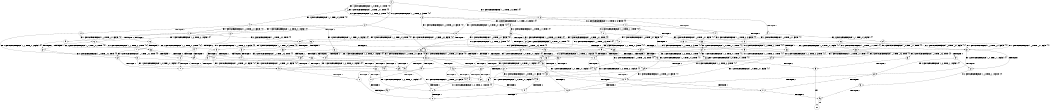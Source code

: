 digraph BCG {
size = "7, 10.5";
center = TRUE;
node [shape = circle];
0 [peripheries = 2];
0 -> 1 [label = "EX !1 !ATOMIC_EXCH_BRANCH (1, +0, TRUE, +0, 1, TRUE) !{0}"];
0 -> 2 [label = "EX !2 !ATOMIC_EXCH_BRANCH (1, +1, TRUE, +0, 3, TRUE) !{0}"];
0 -> 3 [label = "EX !0 !ATOMIC_EXCH_BRANCH (1, +1, TRUE, +0, 2, TRUE) !{0}"];
1 -> 4 [label = "EX !2 !ATOMIC_EXCH_BRANCH (1, +1, TRUE, +0, 3, TRUE) !{0}"];
1 -> 5 [label = "EX !0 !ATOMIC_EXCH_BRANCH (1, +1, TRUE, +0, 2, TRUE) !{0}"];
1 -> 1 [label = "EX !1 !ATOMIC_EXCH_BRANCH (1, +0, TRUE, +0, 1, TRUE) !{0}"];
2 -> 6 [label = "TERMINATE !2"];
2 -> 7 [label = "EX !1 !ATOMIC_EXCH_BRANCH (1, +0, TRUE, +0, 1, FALSE) !{0}"];
2 -> 8 [label = "EX !0 !ATOMIC_EXCH_BRANCH (1, +1, TRUE, +0, 2, FALSE) !{0}"];
3 -> 9 [label = "TERMINATE !0"];
3 -> 10 [label = "EX !1 !ATOMIC_EXCH_BRANCH (1, +0, TRUE, +0, 1, FALSE) !{0}"];
3 -> 11 [label = "EX !2 !ATOMIC_EXCH_BRANCH (1, +1, TRUE, +0, 3, FALSE) !{0}"];
4 -> 12 [label = "TERMINATE !2"];
4 -> 13 [label = "EX !0 !ATOMIC_EXCH_BRANCH (1, +1, TRUE, +0, 2, FALSE) !{0}"];
4 -> 7 [label = "EX !1 !ATOMIC_EXCH_BRANCH (1, +0, TRUE, +0, 1, FALSE) !{0}"];
5 -> 14 [label = "TERMINATE !0"];
5 -> 15 [label = "EX !2 !ATOMIC_EXCH_BRANCH (1, +1, TRUE, +0, 3, FALSE) !{0}"];
5 -> 10 [label = "EX !1 !ATOMIC_EXCH_BRANCH (1, +0, TRUE, +0, 1, FALSE) !{0}"];
6 -> 16 [label = "EX !1 !ATOMIC_EXCH_BRANCH (1, +0, TRUE, +0, 1, FALSE) !{0}"];
6 -> 17 [label = "EX !0 !ATOMIC_EXCH_BRANCH (1, +1, TRUE, +0, 2, FALSE) !{0}"];
7 -> 18 [label = "TERMINATE !1"];
7 -> 19 [label = "TERMINATE !2"];
7 -> 20 [label = "EX !0 !ATOMIC_EXCH_BRANCH (1, +1, TRUE, +0, 2, TRUE) !{0}"];
8 -> 21 [label = "TERMINATE !2"];
8 -> 22 [label = "TERMINATE !0"];
8 -> 23 [label = "EX !1 !ATOMIC_EXCH_BRANCH (1, +0, TRUE, +0, 1, FALSE) !{0}"];
9 -> 24 [label = "EX !2 !ATOMIC_EXCH_BRANCH (1, +1, TRUE, +0, 3, FALSE) !{1}"];
9 -> 25 [label = "EX !1 !ATOMIC_EXCH_BRANCH (1, +0, TRUE, +0, 1, FALSE) !{1}"];
10 -> 26 [label = "TERMINATE !1"];
10 -> 27 [label = "TERMINATE !0"];
10 -> 20 [label = "EX !2 !ATOMIC_EXCH_BRANCH (1, +1, TRUE, +0, 3, TRUE) !{0}"];
11 -> 28 [label = "TERMINATE !0"];
11 -> 29 [label = "EX !1 !ATOMIC_EXCH_BRANCH (1, +0, TRUE, +0, 1, FALSE) !{0}"];
11 -> 30 [label = "EX !2 !ATOMIC_EXCH_BRANCH (1, +0, TRUE, +1, 1, TRUE) !{0}"];
12 -> 31 [label = "EX !0 !ATOMIC_EXCH_BRANCH (1, +1, TRUE, +0, 2, FALSE) !{0}"];
12 -> 16 [label = "EX !1 !ATOMIC_EXCH_BRANCH (1, +0, TRUE, +0, 1, FALSE) !{0}"];
13 -> 32 [label = "TERMINATE !2"];
13 -> 33 [label = "TERMINATE !0"];
13 -> 23 [label = "EX !1 !ATOMIC_EXCH_BRANCH (1, +0, TRUE, +0, 1, FALSE) !{0}"];
14 -> 34 [label = "EX !2 !ATOMIC_EXCH_BRANCH (1, +1, TRUE, +0, 3, FALSE) !{1}"];
14 -> 25 [label = "EX !1 !ATOMIC_EXCH_BRANCH (1, +0, TRUE, +0, 1, FALSE) !{1}"];
15 -> 35 [label = "TERMINATE !0"];
15 -> 36 [label = "EX !2 !ATOMIC_EXCH_BRANCH (1, +0, TRUE, +1, 1, TRUE) !{0}"];
15 -> 29 [label = "EX !1 !ATOMIC_EXCH_BRANCH (1, +0, TRUE, +0, 1, FALSE) !{0}"];
16 -> 37 [label = "TERMINATE !1"];
16 -> 38 [label = "EX !0 !ATOMIC_EXCH_BRANCH (1, +1, TRUE, +0, 2, TRUE) !{0}"];
17 -> 39 [label = "TERMINATE !0"];
17 -> 40 [label = "EX !1 !ATOMIC_EXCH_BRANCH (1, +0, TRUE, +0, 1, FALSE) !{0}"];
18 -> 41 [label = "TERMINATE !2"];
18 -> 42 [label = "EX !0 !ATOMIC_EXCH_BRANCH (1, +1, TRUE, +0, 2, TRUE) !{0}"];
19 -> 37 [label = "TERMINATE !1"];
19 -> 38 [label = "EX !0 !ATOMIC_EXCH_BRANCH (1, +1, TRUE, +0, 2, TRUE) !{0}"];
20 -> 43 [label = "TERMINATE !1"];
20 -> 44 [label = "TERMINATE !2"];
20 -> 45 [label = "TERMINATE !0"];
21 -> 39 [label = "TERMINATE !0"];
21 -> 40 [label = "EX !1 !ATOMIC_EXCH_BRANCH (1, +0, TRUE, +0, 1, FALSE) !{0}"];
22 -> 46 [label = "TERMINATE !2"];
22 -> 47 [label = "EX !1 !ATOMIC_EXCH_BRANCH (1, +0, TRUE, +0, 1, FALSE) !{1}"];
23 -> 48 [label = "TERMINATE !1"];
23 -> 49 [label = "TERMINATE !2"];
23 -> 50 [label = "TERMINATE !0"];
24 -> 51 [label = "EX !1 !ATOMIC_EXCH_BRANCH (1, +0, TRUE, +0, 1, FALSE) !{1}"];
24 -> 52 [label = "EX !2 !ATOMIC_EXCH_BRANCH (1, +0, TRUE, +1, 1, TRUE) !{1}"];
25 -> 53 [label = "TERMINATE !1"];
25 -> 54 [label = "EX !2 !ATOMIC_EXCH_BRANCH (1, +1, TRUE, +0, 3, TRUE) !{1}"];
26 -> 55 [label = "TERMINATE !0"];
26 -> 42 [label = "EX !2 !ATOMIC_EXCH_BRANCH (1, +1, TRUE, +0, 3, TRUE) !{0}"];
27 -> 53 [label = "TERMINATE !1"];
27 -> 54 [label = "EX !2 !ATOMIC_EXCH_BRANCH (1, +1, TRUE, +0, 3, TRUE) !{1}"];
28 -> 51 [label = "EX !1 !ATOMIC_EXCH_BRANCH (1, +0, TRUE, +0, 1, FALSE) !{1}"];
28 -> 52 [label = "EX !2 !ATOMIC_EXCH_BRANCH (1, +0, TRUE, +1, 1, TRUE) !{1}"];
29 -> 56 [label = "TERMINATE !1"];
29 -> 57 [label = "TERMINATE !0"];
29 -> 58 [label = "EX !2 !ATOMIC_EXCH_BRANCH (1, +0, TRUE, +1, 1, FALSE) !{0}"];
30 -> 59 [label = "TERMINATE !0"];
30 -> 60 [label = "EX !1 !ATOMIC_EXCH_BRANCH (1, +0, TRUE, +0, 1, TRUE) !{0}"];
30 -> 61 [label = "EX !2 !ATOMIC_EXCH_BRANCH (1, +1, TRUE, +0, 3, TRUE) !{0}"];
31 -> 62 [label = "TERMINATE !0"];
31 -> 40 [label = "EX !1 !ATOMIC_EXCH_BRANCH (1, +0, TRUE, +0, 1, FALSE) !{0}"];
32 -> 62 [label = "TERMINATE !0"];
32 -> 40 [label = "EX !1 !ATOMIC_EXCH_BRANCH (1, +0, TRUE, +0, 1, FALSE) !{0}"];
33 -> 63 [label = "TERMINATE !2"];
33 -> 47 [label = "EX !1 !ATOMIC_EXCH_BRANCH (1, +0, TRUE, +0, 1, FALSE) !{1}"];
34 -> 64 [label = "EX !2 !ATOMIC_EXCH_BRANCH (1, +0, TRUE, +1, 1, TRUE) !{1}"];
34 -> 51 [label = "EX !1 !ATOMIC_EXCH_BRANCH (1, +0, TRUE, +0, 1, FALSE) !{1}"];
35 -> 64 [label = "EX !2 !ATOMIC_EXCH_BRANCH (1, +0, TRUE, +1, 1, TRUE) !{1}"];
35 -> 51 [label = "EX !1 !ATOMIC_EXCH_BRANCH (1, +0, TRUE, +0, 1, FALSE) !{1}"];
36 -> 65 [label = "TERMINATE !0"];
36 -> 66 [label = "EX !2 !ATOMIC_EXCH_BRANCH (1, +1, TRUE, +0, 3, TRUE) !{0}"];
36 -> 60 [label = "EX !1 !ATOMIC_EXCH_BRANCH (1, +0, TRUE, +0, 1, TRUE) !{0}"];
37 -> 67 [label = "EX !0 !ATOMIC_EXCH_BRANCH (1, +1, TRUE, +0, 2, TRUE) !{0}"];
38 -> 68 [label = "TERMINATE !1"];
38 -> 69 [label = "TERMINATE !0"];
39 -> 70 [label = "EX !1 !ATOMIC_EXCH_BRANCH (1, +0, TRUE, +0, 1, FALSE) !{1}"];
40 -> 71 [label = "TERMINATE !1"];
40 -> 72 [label = "TERMINATE !0"];
41 -> 67 [label = "EX !0 !ATOMIC_EXCH_BRANCH (1, +1, TRUE, +0, 2, TRUE) !{0}"];
42 -> 73 [label = "TERMINATE !2"];
42 -> 74 [label = "TERMINATE !0"];
43 -> 73 [label = "TERMINATE !2"];
43 -> 74 [label = "TERMINATE !0"];
44 -> 68 [label = "TERMINATE !1"];
44 -> 69 [label = "TERMINATE !0"];
45 -> 75 [label = "TERMINATE !1"];
45 -> 76 [label = "TERMINATE !2"];
46 -> 70 [label = "EX !1 !ATOMIC_EXCH_BRANCH (1, +0, TRUE, +0, 1, FALSE) !{1}"];
47 -> 77 [label = "TERMINATE !1"];
47 -> 78 [label = "TERMINATE !2"];
48 -> 79 [label = "TERMINATE !2"];
48 -> 80 [label = "TERMINATE !0"];
49 -> 71 [label = "TERMINATE !1"];
49 -> 72 [label = "TERMINATE !0"];
50 -> 77 [label = "TERMINATE !1"];
50 -> 78 [label = "TERMINATE !2"];
51 -> 81 [label = "TERMINATE !1"];
51 -> 82 [label = "EX !2 !ATOMIC_EXCH_BRANCH (1, +0, TRUE, +1, 1, FALSE) !{1}"];
52 -> 83 [label = "EX !1 !ATOMIC_EXCH_BRANCH (1, +0, TRUE, +0, 1, TRUE) !{1}"];
52 -> 84 [label = "EX !2 !ATOMIC_EXCH_BRANCH (1, +1, TRUE, +0, 3, TRUE) !{1}"];
53 -> 85 [label = "EX !2 !ATOMIC_EXCH_BRANCH (1, +1, TRUE, +0, 3, TRUE) !{2}"];
54 -> 75 [label = "TERMINATE !1"];
54 -> 76 [label = "TERMINATE !2"];
55 -> 86 [label = "EX !2 !ATOMIC_EXCH_BRANCH (1, +1, TRUE, +0, 3, TRUE) !{1}"];
56 -> 87 [label = "TERMINATE !0"];
56 -> 88 [label = "EX !2 !ATOMIC_EXCH_BRANCH (1, +0, TRUE, +1, 1, FALSE) !{0}"];
57 -> 81 [label = "TERMINATE !1"];
57 -> 82 [label = "EX !2 !ATOMIC_EXCH_BRANCH (1, +0, TRUE, +1, 1, FALSE) !{1}"];
58 -> 48 [label = "TERMINATE !1"];
58 -> 49 [label = "TERMINATE !2"];
58 -> 50 [label = "TERMINATE !0"];
59 -> 83 [label = "EX !1 !ATOMIC_EXCH_BRANCH (1, +0, TRUE, +0, 1, TRUE) !{1}"];
59 -> 84 [label = "EX !2 !ATOMIC_EXCH_BRANCH (1, +1, TRUE, +0, 3, TRUE) !{1}"];
60 -> 65 [label = "TERMINATE !0"];
60 -> 66 [label = "EX !2 !ATOMIC_EXCH_BRANCH (1, +1, TRUE, +0, 3, TRUE) !{0}"];
60 -> 60 [label = "EX !1 !ATOMIC_EXCH_BRANCH (1, +0, TRUE, +0, 1, TRUE) !{0}"];
61 -> 21 [label = "TERMINATE !2"];
61 -> 22 [label = "TERMINATE !0"];
61 -> 23 [label = "EX !1 !ATOMIC_EXCH_BRANCH (1, +0, TRUE, +0, 1, FALSE) !{0}"];
62 -> 70 [label = "EX !1 !ATOMIC_EXCH_BRANCH (1, +0, TRUE, +0, 1, FALSE) !{1}"];
63 -> 70 [label = "EX !1 !ATOMIC_EXCH_BRANCH (1, +0, TRUE, +0, 1, FALSE) !{1}"];
64 -> 89 [label = "EX !2 !ATOMIC_EXCH_BRANCH (1, +1, TRUE, +0, 3, TRUE) !{1}"];
64 -> 83 [label = "EX !1 !ATOMIC_EXCH_BRANCH (1, +0, TRUE, +0, 1, TRUE) !{1}"];
65 -> 89 [label = "EX !2 !ATOMIC_EXCH_BRANCH (1, +1, TRUE, +0, 3, TRUE) !{1}"];
65 -> 83 [label = "EX !1 !ATOMIC_EXCH_BRANCH (1, +0, TRUE, +0, 1, TRUE) !{1}"];
66 -> 32 [label = "TERMINATE !2"];
66 -> 33 [label = "TERMINATE !0"];
66 -> 23 [label = "EX !1 !ATOMIC_EXCH_BRANCH (1, +0, TRUE, +0, 1, FALSE) !{0}"];
67 -> 90 [label = "TERMINATE !0"];
68 -> 90 [label = "TERMINATE !0"];
69 -> 91 [label = "TERMINATE !1"];
70 -> 92 [label = "TERMINATE !1"];
71 -> 93 [label = "TERMINATE !0"];
72 -> 92 [label = "TERMINATE !1"];
73 -> 90 [label = "TERMINATE !0"];
74 -> 94 [label = "TERMINATE !2"];
75 -> 95 [label = "TERMINATE !2"];
76 -> 91 [label = "TERMINATE !1"];
77 -> 96 [label = "TERMINATE !2"];
78 -> 92 [label = "TERMINATE !1"];
79 -> 93 [label = "TERMINATE !0"];
80 -> 97 [label = "TERMINATE !2"];
81 -> 98 [label = "EX !2 !ATOMIC_EXCH_BRANCH (1, +0, TRUE, +1, 1, FALSE) !{2}"];
82 -> 77 [label = "TERMINATE !1"];
82 -> 78 [label = "TERMINATE !2"];
83 -> 89 [label = "EX !2 !ATOMIC_EXCH_BRANCH (1, +1, TRUE, +0, 3, TRUE) !{1}"];
83 -> 83 [label = "EX !1 !ATOMIC_EXCH_BRANCH (1, +0, TRUE, +0, 1, TRUE) !{1}"];
84 -> 46 [label = "TERMINATE !2"];
84 -> 47 [label = "EX !1 !ATOMIC_EXCH_BRANCH (1, +0, TRUE, +0, 1, FALSE) !{1}"];
85 -> 95 [label = "TERMINATE !2"];
86 -> 94 [label = "TERMINATE !2"];
87 -> 99 [label = "EX !2 !ATOMIC_EXCH_BRANCH (1, +0, TRUE, +1, 1, FALSE) !{1}"];
88 -> 79 [label = "TERMINATE !2"];
88 -> 80 [label = "TERMINATE !0"];
89 -> 63 [label = "TERMINATE !2"];
89 -> 47 [label = "EX !1 !ATOMIC_EXCH_BRANCH (1, +0, TRUE, +0, 1, FALSE) !{1}"];
95 -> 100 [label = "exit"];
96 -> 100 [label = "exit"];
98 -> 96 [label = "TERMINATE !2"];
99 -> 97 [label = "TERMINATE !2"];
}
